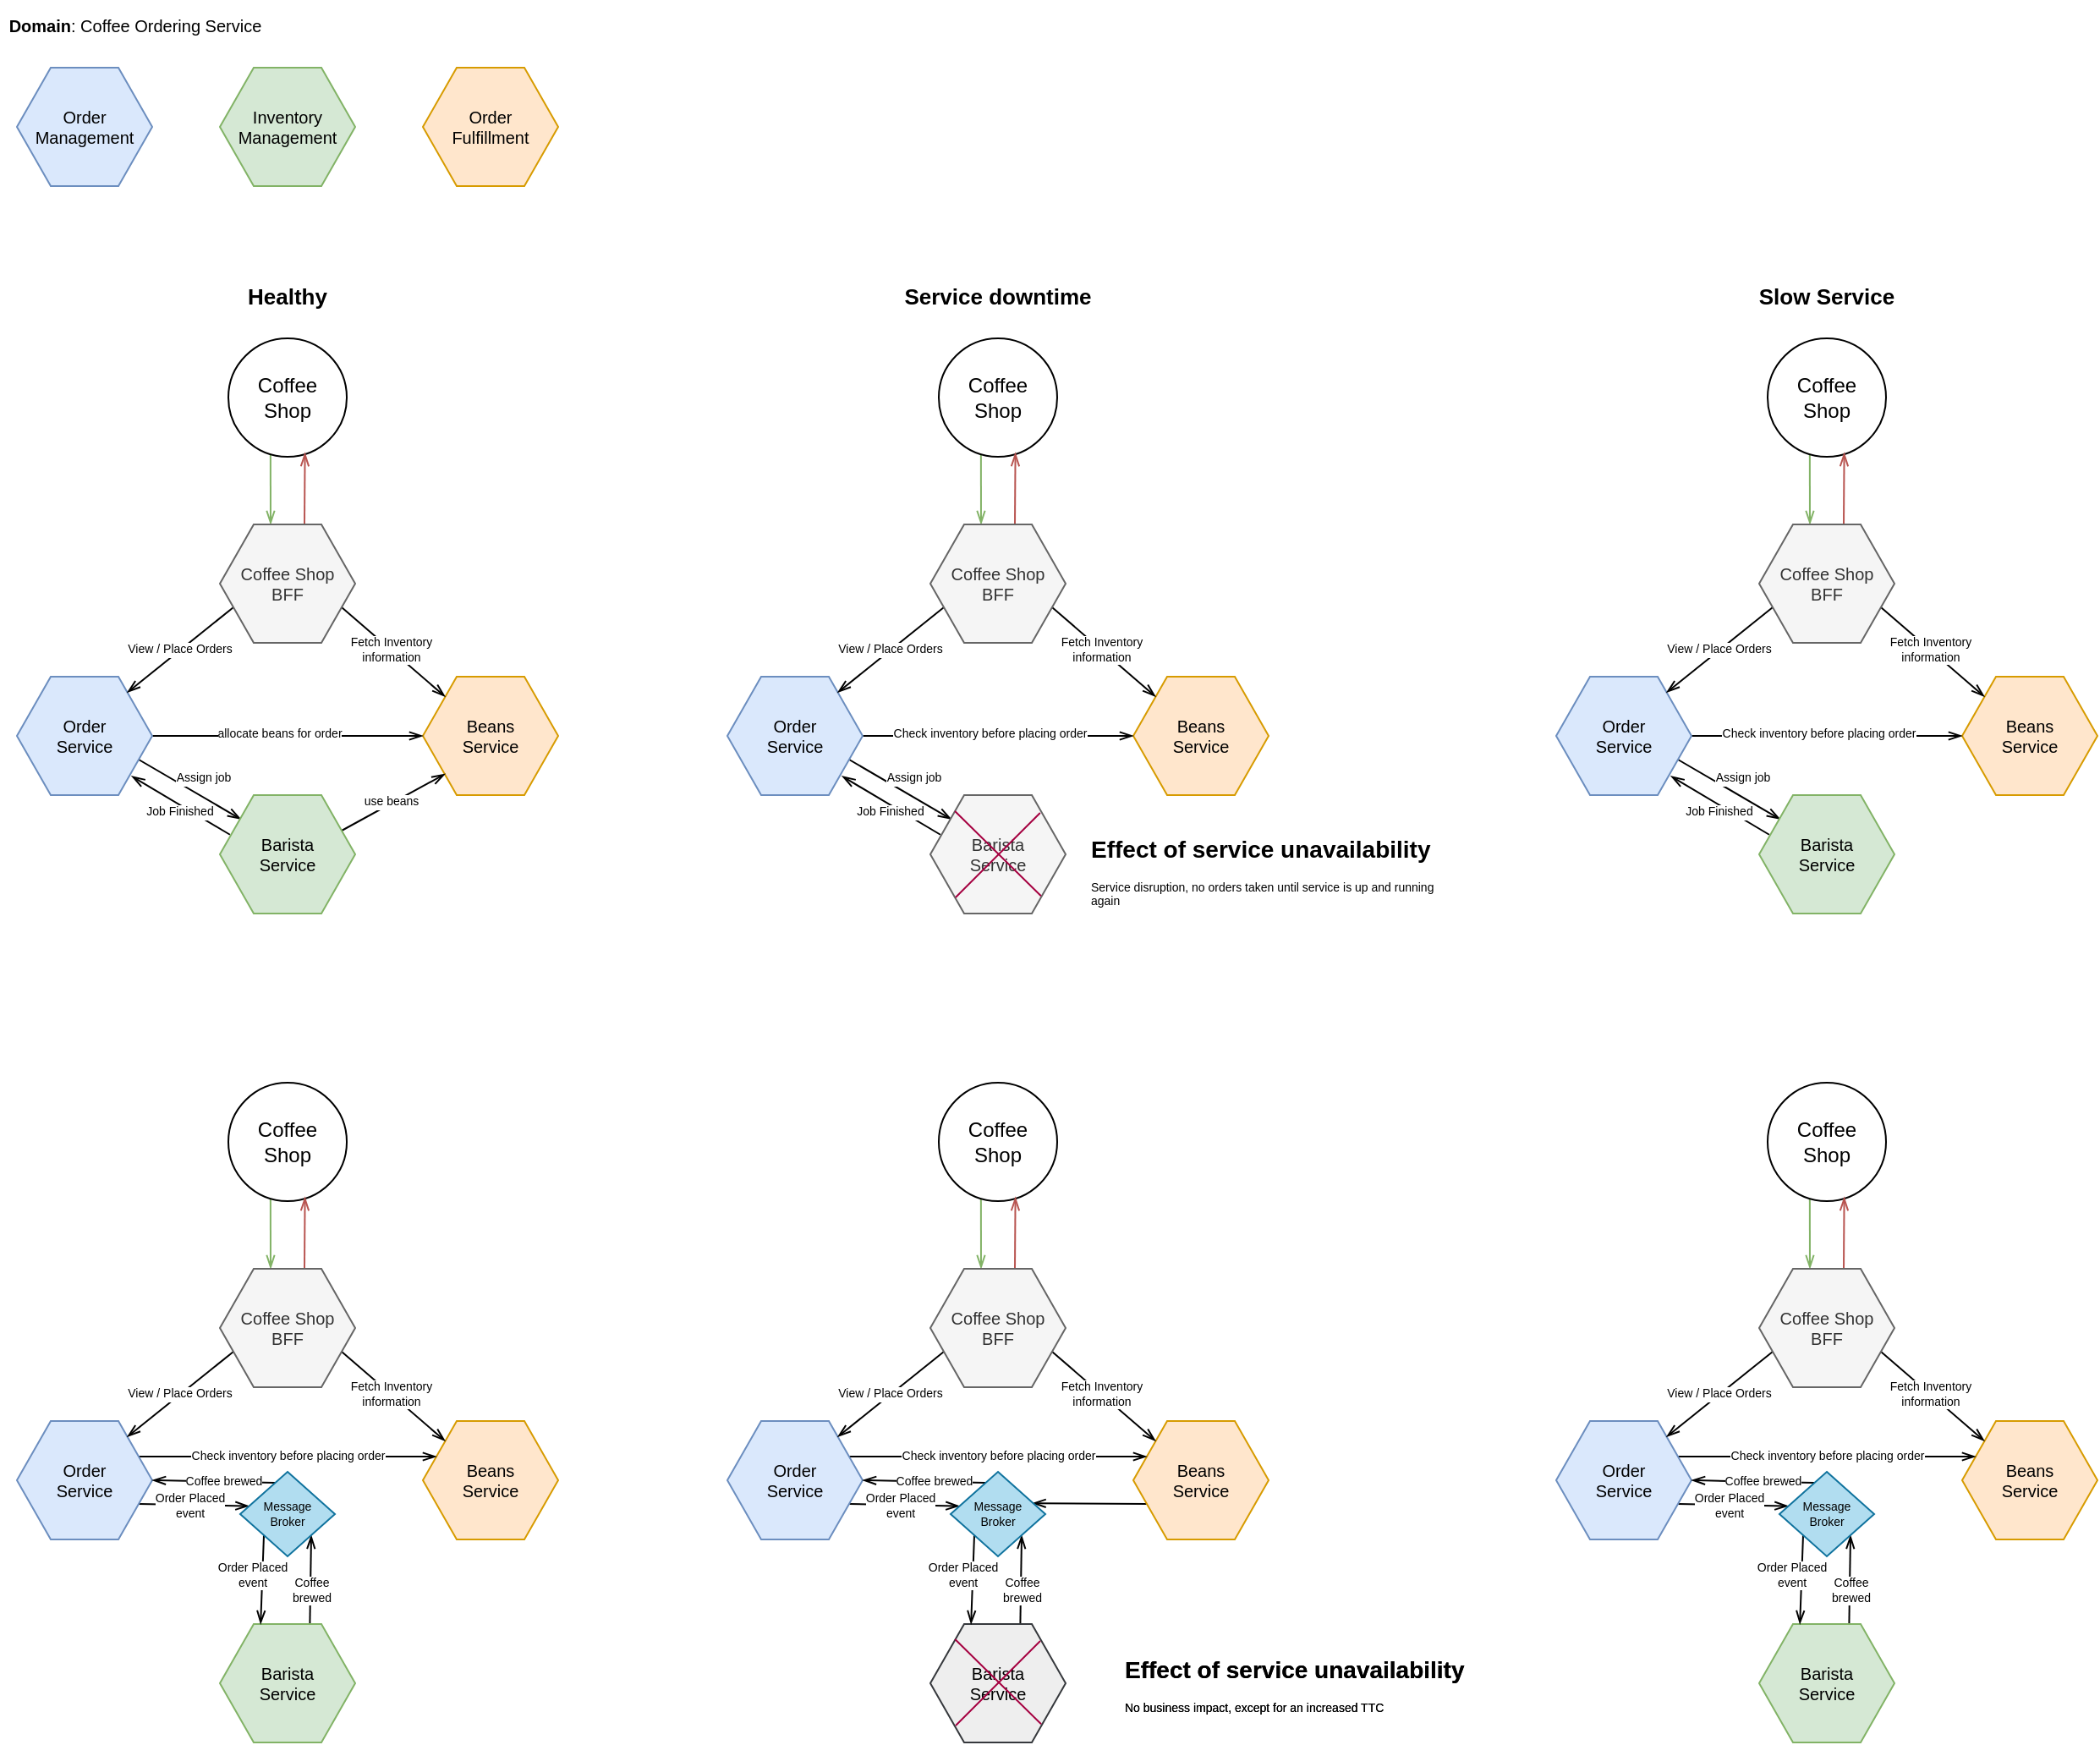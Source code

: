 <mxfile version="16.1.0" type="device"><diagram id="9mwUtF9JHUiLG0r8vDgz" name="Page-1"><mxGraphModel dx="579" dy="384" grid="1" gridSize="10" guides="1" tooltips="1" connect="1" arrows="1" fold="1" page="1" pageScale="1" pageWidth="827" pageHeight="1169" math="0" shadow="0"><root><mxCell id="0"/><mxCell id="1" parent="0"/><mxCell id="aAk4EgzEGj_l2-lMKDv4-1" value="Beans&lt;br style=&quot;font-size: 10px&quot;&gt;Service" style="shape=hexagon;perimeter=hexagonPerimeter2;whiteSpace=wrap;html=1;fixedSize=1;fontSize=10;fillColor=#ffe6cc;strokeColor=#d79b00;" vertex="1" parent="1"><mxGeometry x="500" y="490" width="80" height="70" as="geometry"/></mxCell><mxCell id="aAk4EgzEGj_l2-lMKDv4-22" style="edgeStyle=none;rounded=0;orthogonalLoop=1;jettySize=auto;html=1;exitX=1;exitY=0.5;exitDx=0;exitDy=0;entryX=0;entryY=0.5;entryDx=0;entryDy=0;fontSize=10;endArrow=openThin;endFill=0;" edge="1" parent="1" source="aAk4EgzEGj_l2-lMKDv4-3" target="aAk4EgzEGj_l2-lMKDv4-1"><mxGeometry relative="1" as="geometry"/></mxCell><mxCell id="aAk4EgzEGj_l2-lMKDv4-27" value="allocate beans for order" style="edgeLabel;html=1;align=center;verticalAlign=middle;resizable=0;points=[];fontSize=7;" vertex="1" connectable="0" parent="aAk4EgzEGj_l2-lMKDv4-22"><mxGeometry x="-0.062" y="1" relative="1" as="geometry"><mxPoint as="offset"/></mxGeometry></mxCell><mxCell id="aAk4EgzEGj_l2-lMKDv4-23" style="edgeStyle=none;rounded=0;orthogonalLoop=1;jettySize=auto;html=1;exitX=1;exitY=0.75;exitDx=0;exitDy=0;entryX=0.156;entryY=0.204;entryDx=0;entryDy=0;entryPerimeter=0;fontSize=10;endArrow=openThin;endFill=0;" edge="1" parent="1" source="aAk4EgzEGj_l2-lMKDv4-3" target="aAk4EgzEGj_l2-lMKDv4-4"><mxGeometry relative="1" as="geometry"/></mxCell><mxCell id="aAk4EgzEGj_l2-lMKDv4-28" value="Assign job" style="edgeLabel;html=1;align=center;verticalAlign=middle;resizable=0;points=[];fontSize=7;" vertex="1" connectable="0" parent="aAk4EgzEGj_l2-lMKDv4-23"><mxGeometry x="-0.131" y="-1" relative="1" as="geometry"><mxPoint x="12" y="-5" as="offset"/></mxGeometry></mxCell><mxCell id="aAk4EgzEGj_l2-lMKDv4-3" value="Order&lt;br style=&quot;font-size: 10px;&quot;&gt;Service" style="shape=hexagon;perimeter=hexagonPerimeter2;whiteSpace=wrap;html=1;fixedSize=1;fontSize=10;fillColor=#dae8fc;strokeColor=#6c8ebf;" vertex="1" parent="1"><mxGeometry x="260" y="490" width="80" height="70" as="geometry"/></mxCell><mxCell id="aAk4EgzEGj_l2-lMKDv4-29" style="edgeStyle=none;rounded=0;orthogonalLoop=1;jettySize=auto;html=1;exitX=0.074;exitY=0.334;exitDx=0;exitDy=0;entryX=0.847;entryY=0.84;entryDx=0;entryDy=0;entryPerimeter=0;fontSize=7;endArrow=openThin;endFill=0;exitPerimeter=0;" edge="1" parent="1" source="aAk4EgzEGj_l2-lMKDv4-4" target="aAk4EgzEGj_l2-lMKDv4-3"><mxGeometry relative="1" as="geometry"/></mxCell><mxCell id="aAk4EgzEGj_l2-lMKDv4-30" value="Job Finished" style="edgeLabel;html=1;align=center;verticalAlign=middle;resizable=0;points=[];fontSize=7;" vertex="1" connectable="0" parent="aAk4EgzEGj_l2-lMKDv4-29"><mxGeometry x="0.036" relative="1" as="geometry"><mxPoint y="4" as="offset"/></mxGeometry></mxCell><mxCell id="aAk4EgzEGj_l2-lMKDv4-149" style="edgeStyle=none;rounded=0;orthogonalLoop=1;jettySize=auto;html=1;exitX=1;exitY=0.25;exitDx=0;exitDy=0;entryX=0.165;entryY=0.821;entryDx=0;entryDy=0;entryPerimeter=0;fontSize=13;endArrow=openThin;endFill=0;" edge="1" parent="1" source="aAk4EgzEGj_l2-lMKDv4-4" target="aAk4EgzEGj_l2-lMKDv4-1"><mxGeometry relative="1" as="geometry"/></mxCell><mxCell id="aAk4EgzEGj_l2-lMKDv4-152" value="use beans" style="edgeLabel;html=1;align=center;verticalAlign=middle;resizable=0;points=[];fontSize=7;" vertex="1" connectable="0" parent="aAk4EgzEGj_l2-lMKDv4-149"><mxGeometry x="-0.044" y="1" relative="1" as="geometry"><mxPoint as="offset"/></mxGeometry></mxCell><mxCell id="aAk4EgzEGj_l2-lMKDv4-4" value="Barista&lt;br style=&quot;font-size: 10px;&quot;&gt;Service" style="shape=hexagon;perimeter=hexagonPerimeter2;whiteSpace=wrap;html=1;fixedSize=1;fontSize=10;fillColor=#d5e8d4;strokeColor=#82b366;" vertex="1" parent="1"><mxGeometry x="380" y="560" width="80" height="70" as="geometry"/></mxCell><mxCell id="aAk4EgzEGj_l2-lMKDv4-16" style="edgeStyle=none;rounded=0;orthogonalLoop=1;jettySize=auto;html=1;exitX=0.356;exitY=0.986;exitDx=0;exitDy=0;entryX=0.375;entryY=0;entryDx=0;entryDy=0;fontSize=10;endArrow=openThin;endFill=0;exitPerimeter=0;fillColor=#d5e8d4;strokeColor=#82b366;" edge="1" parent="1" source="aAk4EgzEGj_l2-lMKDv4-5" target="aAk4EgzEGj_l2-lMKDv4-15"><mxGeometry relative="1" as="geometry"/></mxCell><mxCell id="aAk4EgzEGj_l2-lMKDv4-5" value="Coffee&lt;br&gt;Shop" style="ellipse;whiteSpace=wrap;html=1;" vertex="1" parent="1"><mxGeometry x="385" y="290" width="70" height="70" as="geometry"/></mxCell><mxCell id="aAk4EgzEGj_l2-lMKDv4-11" value="Order&lt;br style=&quot;font-size: 10px&quot;&gt;Management" style="shape=hexagon;perimeter=hexagonPerimeter2;whiteSpace=wrap;html=1;fixedSize=1;fillColor=#dae8fc;strokeColor=#6c8ebf;fontSize=10;" vertex="1" parent="1"><mxGeometry x="260" y="130" width="80" height="70" as="geometry"/></mxCell><mxCell id="aAk4EgzEGj_l2-lMKDv4-12" value="Inventory&lt;br style=&quot;font-size: 10px&quot;&gt;Management" style="shape=hexagon;perimeter=hexagonPerimeter2;whiteSpace=wrap;html=1;fixedSize=1;fillColor=#d5e8d4;strokeColor=#82b366;fontSize=10;" vertex="1" parent="1"><mxGeometry x="380" y="130" width="80" height="70" as="geometry"/></mxCell><mxCell id="aAk4EgzEGj_l2-lMKDv4-13" value="Order&lt;br&gt;Fulfillment" style="shape=hexagon;perimeter=hexagonPerimeter2;whiteSpace=wrap;html=1;fixedSize=1;fillColor=#ffe6cc;strokeColor=#d79b00;fontSize=10;" vertex="1" parent="1"><mxGeometry x="500" y="130" width="80" height="70" as="geometry"/></mxCell><mxCell id="aAk4EgzEGj_l2-lMKDv4-14" value="&lt;b&gt;Domain&lt;/b&gt;: Coffee Ordering Service" style="text;html=1;strokeColor=none;fillColor=none;align=center;verticalAlign=middle;whiteSpace=wrap;rounded=0;fontSize=10;" vertex="1" parent="1"><mxGeometry x="250" y="90" width="160" height="30" as="geometry"/></mxCell><mxCell id="aAk4EgzEGj_l2-lMKDv4-17" style="edgeStyle=none;rounded=0;orthogonalLoop=1;jettySize=auto;html=1;exitX=0.625;exitY=0;exitDx=0;exitDy=0;entryX=0.647;entryY=0.965;entryDx=0;entryDy=0;entryPerimeter=0;fontSize=10;endArrow=openThin;endFill=0;fillColor=#f8cecc;strokeColor=#b85450;" edge="1" parent="1" source="aAk4EgzEGj_l2-lMKDv4-15" target="aAk4EgzEGj_l2-lMKDv4-5"><mxGeometry relative="1" as="geometry"/></mxCell><mxCell id="aAk4EgzEGj_l2-lMKDv4-19" style="edgeStyle=none;rounded=0;orthogonalLoop=1;jettySize=auto;html=1;exitX=0;exitY=0.75;exitDx=0;exitDy=0;entryX=0.815;entryY=0.134;entryDx=0;entryDy=0;entryPerimeter=0;fontSize=10;endArrow=openThin;endFill=0;" edge="1" parent="1" source="aAk4EgzEGj_l2-lMKDv4-15" target="aAk4EgzEGj_l2-lMKDv4-3"><mxGeometry relative="1" as="geometry"/></mxCell><mxCell id="aAk4EgzEGj_l2-lMKDv4-25" value="View / Place Orders" style="edgeLabel;html=1;align=center;verticalAlign=middle;resizable=0;points=[];fontSize=7;" vertex="1" connectable="0" parent="aAk4EgzEGj_l2-lMKDv4-19"><mxGeometry x="0.013" y="-1" relative="1" as="geometry"><mxPoint as="offset"/></mxGeometry></mxCell><mxCell id="aAk4EgzEGj_l2-lMKDv4-20" style="edgeStyle=none;rounded=0;orthogonalLoop=1;jettySize=auto;html=1;exitX=1;exitY=0.75;exitDx=0;exitDy=0;fontSize=10;endArrow=openThin;endFill=0;" edge="1" parent="1" source="aAk4EgzEGj_l2-lMKDv4-15" target="aAk4EgzEGj_l2-lMKDv4-1"><mxGeometry relative="1" as="geometry"/></mxCell><mxCell id="aAk4EgzEGj_l2-lMKDv4-26" value="Fetch Inventory &lt;br&gt;information" style="edgeLabel;html=1;align=center;verticalAlign=middle;resizable=0;points=[];fontSize=7;" vertex="1" connectable="0" parent="aAk4EgzEGj_l2-lMKDv4-20"><mxGeometry x="-0.065" relative="1" as="geometry"><mxPoint as="offset"/></mxGeometry></mxCell><mxCell id="aAk4EgzEGj_l2-lMKDv4-15" value="Coffee Shop&lt;br&gt;BFF" style="shape=hexagon;perimeter=hexagonPerimeter2;whiteSpace=wrap;html=1;fixedSize=1;fontSize=10;fillColor=#f5f5f5;strokeColor=#666666;fontColor=#333333;" vertex="1" parent="1"><mxGeometry x="380" y="400" width="80" height="70" as="geometry"/></mxCell><mxCell id="aAk4EgzEGj_l2-lMKDv4-31" value="Beans&lt;br style=&quot;font-size: 10px&quot;&gt;Service" style="shape=hexagon;perimeter=hexagonPerimeter2;whiteSpace=wrap;html=1;fixedSize=1;fontSize=10;fillColor=#ffe6cc;strokeColor=#d79b00;" vertex="1" parent="1"><mxGeometry x="500" y="930" width="80" height="70" as="geometry"/></mxCell><mxCell id="aAk4EgzEGj_l2-lMKDv4-50" style="edgeStyle=none;rounded=0;orthogonalLoop=1;jettySize=auto;html=1;exitX=1;exitY=0.75;exitDx=0;exitDy=0;entryX=0.093;entryY=0.405;entryDx=0;entryDy=0;entryPerimeter=0;fontSize=7;endArrow=openThin;endFill=0;" edge="1" parent="1" source="aAk4EgzEGj_l2-lMKDv4-36" target="aAk4EgzEGj_l2-lMKDv4-49"><mxGeometry relative="1" as="geometry"/></mxCell><mxCell id="aAk4EgzEGj_l2-lMKDv4-51" value="Order Placed&lt;br&gt;event" style="edgeLabel;html=1;align=center;verticalAlign=middle;resizable=0;points=[];fontSize=7;" vertex="1" connectable="0" parent="aAk4EgzEGj_l2-lMKDv4-50"><mxGeometry x="-0.083" relative="1" as="geometry"><mxPoint as="offset"/></mxGeometry></mxCell><mxCell id="aAk4EgzEGj_l2-lMKDv4-54" style="edgeStyle=none;rounded=0;orthogonalLoop=1;jettySize=auto;html=1;exitX=1;exitY=0.25;exitDx=0;exitDy=0;entryX=0;entryY=0.25;entryDx=0;entryDy=0;fontSize=7;endArrow=openThin;endFill=0;" edge="1" parent="1" source="aAk4EgzEGj_l2-lMKDv4-36" target="aAk4EgzEGj_l2-lMKDv4-31"><mxGeometry relative="1" as="geometry"/></mxCell><mxCell id="aAk4EgzEGj_l2-lMKDv4-55" value="Check inventory before placing order" style="edgeLabel;html=1;align=center;verticalAlign=middle;resizable=0;points=[];fontSize=7;" vertex="1" connectable="0" parent="aAk4EgzEGj_l2-lMKDv4-54"><mxGeometry x="0.005" y="1" relative="1" as="geometry"><mxPoint x="-1" y="1" as="offset"/></mxGeometry></mxCell><mxCell id="aAk4EgzEGj_l2-lMKDv4-36" value="Order&lt;br style=&quot;font-size: 10px;&quot;&gt;Service" style="shape=hexagon;perimeter=hexagonPerimeter2;whiteSpace=wrap;html=1;fixedSize=1;fontSize=10;fillColor=#dae8fc;strokeColor=#6c8ebf;" vertex="1" parent="1"><mxGeometry x="260" y="930" width="80" height="70" as="geometry"/></mxCell><mxCell id="aAk4EgzEGj_l2-lMKDv4-56" style="edgeStyle=none;rounded=0;orthogonalLoop=1;jettySize=auto;html=1;exitX=0.665;exitY=-0.004;exitDx=0;exitDy=0;entryX=1;entryY=1;entryDx=0;entryDy=0;fontSize=7;endArrow=openThin;endFill=0;exitPerimeter=0;" edge="1" parent="1" source="aAk4EgzEGj_l2-lMKDv4-39" target="aAk4EgzEGj_l2-lMKDv4-49"><mxGeometry relative="1" as="geometry"/></mxCell><mxCell id="aAk4EgzEGj_l2-lMKDv4-57" value="Coffee&lt;br&gt;brewed" style="edgeLabel;html=1;align=center;verticalAlign=middle;resizable=0;points=[];fontSize=7;" vertex="1" connectable="0" parent="aAk4EgzEGj_l2-lMKDv4-56"><mxGeometry x="0.211" relative="1" as="geometry"><mxPoint y="12" as="offset"/></mxGeometry></mxCell><mxCell id="aAk4EgzEGj_l2-lMKDv4-39" value="Barista&lt;br style=&quot;font-size: 10px;&quot;&gt;Service" style="shape=hexagon;perimeter=hexagonPerimeter2;whiteSpace=wrap;html=1;fixedSize=1;fontSize=10;fillColor=#d5e8d4;strokeColor=#82b366;" vertex="1" parent="1"><mxGeometry x="380" y="1050" width="80" height="70" as="geometry"/></mxCell><mxCell id="aAk4EgzEGj_l2-lMKDv4-40" style="edgeStyle=none;rounded=0;orthogonalLoop=1;jettySize=auto;html=1;exitX=0.356;exitY=0.986;exitDx=0;exitDy=0;entryX=0.375;entryY=0;entryDx=0;entryDy=0;fontSize=10;endArrow=openThin;endFill=0;exitPerimeter=0;fillColor=#d5e8d4;strokeColor=#82b366;" edge="1" parent="1" source="aAk4EgzEGj_l2-lMKDv4-41" target="aAk4EgzEGj_l2-lMKDv4-47"><mxGeometry relative="1" as="geometry"/></mxCell><mxCell id="aAk4EgzEGj_l2-lMKDv4-41" value="Coffee&lt;br&gt;Shop" style="ellipse;whiteSpace=wrap;html=1;" vertex="1" parent="1"><mxGeometry x="385" y="730" width="70" height="70" as="geometry"/></mxCell><mxCell id="aAk4EgzEGj_l2-lMKDv4-42" style="edgeStyle=none;rounded=0;orthogonalLoop=1;jettySize=auto;html=1;exitX=0.625;exitY=0;exitDx=0;exitDy=0;entryX=0.647;entryY=0.965;entryDx=0;entryDy=0;entryPerimeter=0;fontSize=10;endArrow=openThin;endFill=0;fillColor=#f8cecc;strokeColor=#b85450;" edge="1" parent="1" source="aAk4EgzEGj_l2-lMKDv4-47" target="aAk4EgzEGj_l2-lMKDv4-41"><mxGeometry relative="1" as="geometry"/></mxCell><mxCell id="aAk4EgzEGj_l2-lMKDv4-43" style="edgeStyle=none;rounded=0;orthogonalLoop=1;jettySize=auto;html=1;exitX=0;exitY=0.75;exitDx=0;exitDy=0;entryX=0.815;entryY=0.134;entryDx=0;entryDy=0;entryPerimeter=0;fontSize=10;endArrow=openThin;endFill=0;" edge="1" parent="1" source="aAk4EgzEGj_l2-lMKDv4-47" target="aAk4EgzEGj_l2-lMKDv4-36"><mxGeometry relative="1" as="geometry"/></mxCell><mxCell id="aAk4EgzEGj_l2-lMKDv4-44" value="View / Place Orders" style="edgeLabel;html=1;align=center;verticalAlign=middle;resizable=0;points=[];fontSize=7;" vertex="1" connectable="0" parent="aAk4EgzEGj_l2-lMKDv4-43"><mxGeometry x="0.013" y="-1" relative="1" as="geometry"><mxPoint as="offset"/></mxGeometry></mxCell><mxCell id="aAk4EgzEGj_l2-lMKDv4-45" style="edgeStyle=none;rounded=0;orthogonalLoop=1;jettySize=auto;html=1;exitX=1;exitY=0.75;exitDx=0;exitDy=0;fontSize=10;endArrow=openThin;endFill=0;" edge="1" parent="1" source="aAk4EgzEGj_l2-lMKDv4-47" target="aAk4EgzEGj_l2-lMKDv4-31"><mxGeometry relative="1" as="geometry"/></mxCell><mxCell id="aAk4EgzEGj_l2-lMKDv4-46" value="Fetch Inventory &lt;br&gt;information" style="edgeLabel;html=1;align=center;verticalAlign=middle;resizable=0;points=[];fontSize=7;" vertex="1" connectable="0" parent="aAk4EgzEGj_l2-lMKDv4-45"><mxGeometry x="-0.065" relative="1" as="geometry"><mxPoint as="offset"/></mxGeometry></mxCell><mxCell id="aAk4EgzEGj_l2-lMKDv4-47" value="Coffee Shop&lt;br&gt;BFF" style="shape=hexagon;perimeter=hexagonPerimeter2;whiteSpace=wrap;html=1;fixedSize=1;fontSize=10;fillColor=#f5f5f5;strokeColor=#666666;fontColor=#333333;" vertex="1" parent="1"><mxGeometry x="380" y="840" width="80" height="70" as="geometry"/></mxCell><mxCell id="aAk4EgzEGj_l2-lMKDv4-52" style="edgeStyle=none;rounded=0;orthogonalLoop=1;jettySize=auto;html=1;exitX=0;exitY=1;exitDx=0;exitDy=0;entryX=0.301;entryY=0.001;entryDx=0;entryDy=0;fontSize=7;endArrow=openThin;endFill=0;entryPerimeter=0;" edge="1" parent="1" source="aAk4EgzEGj_l2-lMKDv4-49" target="aAk4EgzEGj_l2-lMKDv4-39"><mxGeometry relative="1" as="geometry"/></mxCell><mxCell id="aAk4EgzEGj_l2-lMKDv4-53" value="Order Placed&lt;br&gt;event" style="edgeLabel;html=1;align=center;verticalAlign=middle;resizable=0;points=[];fontSize=7;" vertex="1" connectable="0" parent="aAk4EgzEGj_l2-lMKDv4-52"><mxGeometry x="-0.396" relative="1" as="geometry"><mxPoint x="-7" y="7" as="offset"/></mxGeometry></mxCell><mxCell id="aAk4EgzEGj_l2-lMKDv4-58" style="edgeStyle=none;rounded=0;orthogonalLoop=1;jettySize=auto;html=1;exitX=0.372;exitY=0.129;exitDx=0;exitDy=0;entryX=1;entryY=0.5;entryDx=0;entryDy=0;fontSize=7;endArrow=openThin;endFill=0;exitPerimeter=0;" edge="1" parent="1" source="aAk4EgzEGj_l2-lMKDv4-49" target="aAk4EgzEGj_l2-lMKDv4-36"><mxGeometry relative="1" as="geometry"/></mxCell><mxCell id="aAk4EgzEGj_l2-lMKDv4-59" value="Coffee brewed" style="edgeLabel;html=1;align=center;verticalAlign=middle;resizable=0;points=[];fontSize=7;" vertex="1" connectable="0" parent="aAk4EgzEGj_l2-lMKDv4-58"><mxGeometry x="-0.151" relative="1" as="geometry"><mxPoint as="offset"/></mxGeometry></mxCell><mxCell id="aAk4EgzEGj_l2-lMKDv4-49" value="Message&lt;br&gt;Broker" style="rhombus;whiteSpace=wrap;html=1;fontSize=7;fillColor=#b1ddf0;strokeColor=#10739e;" vertex="1" parent="1"><mxGeometry x="392" y="960" width="56" height="50" as="geometry"/></mxCell><mxCell id="aAk4EgzEGj_l2-lMKDv4-148" style="edgeStyle=none;rounded=0;orthogonalLoop=1;jettySize=auto;html=1;exitX=0;exitY=0.75;exitDx=0;exitDy=0;entryX=0.862;entryY=0.372;entryDx=0;entryDy=0;entryPerimeter=0;fontSize=13;endArrow=openThin;endFill=0;" edge="1" parent="1" source="aAk4EgzEGj_l2-lMKDv4-60" target="aAk4EgzEGj_l2-lMKDv4-81"><mxGeometry relative="1" as="geometry"/></mxCell><mxCell id="aAk4EgzEGj_l2-lMKDv4-60" value="Beans&lt;br style=&quot;font-size: 10px&quot;&gt;Service" style="shape=hexagon;perimeter=hexagonPerimeter2;whiteSpace=wrap;html=1;fixedSize=1;fontSize=10;fillColor=#ffe6cc;strokeColor=#d79b00;" vertex="1" parent="1"><mxGeometry x="920" y="930" width="80" height="70" as="geometry"/></mxCell><mxCell id="aAk4EgzEGj_l2-lMKDv4-61" style="edgeStyle=none;rounded=0;orthogonalLoop=1;jettySize=auto;html=1;exitX=1;exitY=0.75;exitDx=0;exitDy=0;entryX=0.093;entryY=0.405;entryDx=0;entryDy=0;entryPerimeter=0;fontSize=7;endArrow=openThin;endFill=0;" edge="1" parent="1" source="aAk4EgzEGj_l2-lMKDv4-65" target="aAk4EgzEGj_l2-lMKDv4-81"><mxGeometry relative="1" as="geometry"/></mxCell><mxCell id="aAk4EgzEGj_l2-lMKDv4-62" value="Order Placed&lt;br&gt;event" style="edgeLabel;html=1;align=center;verticalAlign=middle;resizable=0;points=[];fontSize=7;" vertex="1" connectable="0" parent="aAk4EgzEGj_l2-lMKDv4-61"><mxGeometry x="-0.083" relative="1" as="geometry"><mxPoint as="offset"/></mxGeometry></mxCell><mxCell id="aAk4EgzEGj_l2-lMKDv4-63" style="edgeStyle=none;rounded=0;orthogonalLoop=1;jettySize=auto;html=1;exitX=1;exitY=0.25;exitDx=0;exitDy=0;entryX=0;entryY=0.25;entryDx=0;entryDy=0;fontSize=7;endArrow=openThin;endFill=0;" edge="1" parent="1" source="aAk4EgzEGj_l2-lMKDv4-65" target="aAk4EgzEGj_l2-lMKDv4-60"><mxGeometry relative="1" as="geometry"/></mxCell><mxCell id="aAk4EgzEGj_l2-lMKDv4-64" value="Check inventory before placing order" style="edgeLabel;html=1;align=center;verticalAlign=middle;resizable=0;points=[];fontSize=7;" vertex="1" connectable="0" parent="aAk4EgzEGj_l2-lMKDv4-63"><mxGeometry x="0.005" y="1" relative="1" as="geometry"><mxPoint x="-1" y="1" as="offset"/></mxGeometry></mxCell><mxCell id="aAk4EgzEGj_l2-lMKDv4-65" value="Order&lt;br style=&quot;font-size: 10px;&quot;&gt;Service" style="shape=hexagon;perimeter=hexagonPerimeter2;whiteSpace=wrap;html=1;fixedSize=1;fontSize=10;fillColor=#dae8fc;strokeColor=#6c8ebf;" vertex="1" parent="1"><mxGeometry x="680" y="930" width="80" height="70" as="geometry"/></mxCell><mxCell id="aAk4EgzEGj_l2-lMKDv4-66" style="edgeStyle=none;rounded=0;orthogonalLoop=1;jettySize=auto;html=1;exitX=0.665;exitY=-0.004;exitDx=0;exitDy=0;entryX=1;entryY=1;entryDx=0;entryDy=0;fontSize=7;endArrow=openThin;endFill=0;exitPerimeter=0;" edge="1" parent="1" source="aAk4EgzEGj_l2-lMKDv4-68" target="aAk4EgzEGj_l2-lMKDv4-81"><mxGeometry relative="1" as="geometry"/></mxCell><mxCell id="aAk4EgzEGj_l2-lMKDv4-67" value="Coffee&lt;br&gt;brewed" style="edgeLabel;html=1;align=center;verticalAlign=middle;resizable=0;points=[];fontSize=7;" vertex="1" connectable="0" parent="aAk4EgzEGj_l2-lMKDv4-66"><mxGeometry x="0.211" relative="1" as="geometry"><mxPoint y="12" as="offset"/></mxGeometry></mxCell><mxCell id="aAk4EgzEGj_l2-lMKDv4-68" value="Barista&lt;br style=&quot;font-size: 10px;&quot;&gt;Service" style="shape=hexagon;perimeter=hexagonPerimeter2;whiteSpace=wrap;html=1;fixedSize=1;fontSize=10;fillColor=#eeeeee;strokeColor=#36393d;" vertex="1" parent="1"><mxGeometry x="800" y="1050" width="80" height="70" as="geometry"/></mxCell><mxCell id="aAk4EgzEGj_l2-lMKDv4-69" style="edgeStyle=none;rounded=0;orthogonalLoop=1;jettySize=auto;html=1;exitX=0.356;exitY=0.986;exitDx=0;exitDy=0;entryX=0.375;entryY=0;entryDx=0;entryDy=0;fontSize=10;endArrow=openThin;endFill=0;exitPerimeter=0;fillColor=#d5e8d4;strokeColor=#82b366;" edge="1" parent="1" source="aAk4EgzEGj_l2-lMKDv4-70" target="aAk4EgzEGj_l2-lMKDv4-76"><mxGeometry relative="1" as="geometry"/></mxCell><mxCell id="aAk4EgzEGj_l2-lMKDv4-70" value="Coffee&lt;br&gt;Shop" style="ellipse;whiteSpace=wrap;html=1;" vertex="1" parent="1"><mxGeometry x="805" y="730" width="70" height="70" as="geometry"/></mxCell><mxCell id="aAk4EgzEGj_l2-lMKDv4-71" style="edgeStyle=none;rounded=0;orthogonalLoop=1;jettySize=auto;html=1;exitX=0.625;exitY=0;exitDx=0;exitDy=0;entryX=0.647;entryY=0.965;entryDx=0;entryDy=0;entryPerimeter=0;fontSize=10;endArrow=openThin;endFill=0;fillColor=#f8cecc;strokeColor=#b85450;" edge="1" parent="1" source="aAk4EgzEGj_l2-lMKDv4-76" target="aAk4EgzEGj_l2-lMKDv4-70"><mxGeometry relative="1" as="geometry"/></mxCell><mxCell id="aAk4EgzEGj_l2-lMKDv4-72" style="edgeStyle=none;rounded=0;orthogonalLoop=1;jettySize=auto;html=1;exitX=0;exitY=0.75;exitDx=0;exitDy=0;entryX=0.815;entryY=0.134;entryDx=0;entryDy=0;entryPerimeter=0;fontSize=10;endArrow=openThin;endFill=0;" edge="1" parent="1" source="aAk4EgzEGj_l2-lMKDv4-76" target="aAk4EgzEGj_l2-lMKDv4-65"><mxGeometry relative="1" as="geometry"/></mxCell><mxCell id="aAk4EgzEGj_l2-lMKDv4-73" value="View / Place Orders" style="edgeLabel;html=1;align=center;verticalAlign=middle;resizable=0;points=[];fontSize=7;" vertex="1" connectable="0" parent="aAk4EgzEGj_l2-lMKDv4-72"><mxGeometry x="0.013" y="-1" relative="1" as="geometry"><mxPoint as="offset"/></mxGeometry></mxCell><mxCell id="aAk4EgzEGj_l2-lMKDv4-74" style="edgeStyle=none;rounded=0;orthogonalLoop=1;jettySize=auto;html=1;exitX=1;exitY=0.75;exitDx=0;exitDy=0;fontSize=10;endArrow=openThin;endFill=0;" edge="1" parent="1" source="aAk4EgzEGj_l2-lMKDv4-76" target="aAk4EgzEGj_l2-lMKDv4-60"><mxGeometry relative="1" as="geometry"/></mxCell><mxCell id="aAk4EgzEGj_l2-lMKDv4-75" value="Fetch Inventory &lt;br&gt;information" style="edgeLabel;html=1;align=center;verticalAlign=middle;resizable=0;points=[];fontSize=7;" vertex="1" connectable="0" parent="aAk4EgzEGj_l2-lMKDv4-74"><mxGeometry x="-0.065" relative="1" as="geometry"><mxPoint as="offset"/></mxGeometry></mxCell><mxCell id="aAk4EgzEGj_l2-lMKDv4-76" value="Coffee Shop&lt;br&gt;BFF" style="shape=hexagon;perimeter=hexagonPerimeter2;whiteSpace=wrap;html=1;fixedSize=1;fontSize=10;fillColor=#f5f5f5;strokeColor=#666666;fontColor=#333333;" vertex="1" parent="1"><mxGeometry x="800" y="840" width="80" height="70" as="geometry"/></mxCell><mxCell id="aAk4EgzEGj_l2-lMKDv4-77" style="edgeStyle=none;rounded=0;orthogonalLoop=1;jettySize=auto;html=1;exitX=0;exitY=1;exitDx=0;exitDy=0;entryX=0.301;entryY=0.001;entryDx=0;entryDy=0;fontSize=7;endArrow=openThin;endFill=0;entryPerimeter=0;" edge="1" parent="1" source="aAk4EgzEGj_l2-lMKDv4-81" target="aAk4EgzEGj_l2-lMKDv4-68"><mxGeometry relative="1" as="geometry"/></mxCell><mxCell id="aAk4EgzEGj_l2-lMKDv4-78" value="Order Placed&lt;br&gt;event" style="edgeLabel;html=1;align=center;verticalAlign=middle;resizable=0;points=[];fontSize=7;" vertex="1" connectable="0" parent="aAk4EgzEGj_l2-lMKDv4-77"><mxGeometry x="-0.396" relative="1" as="geometry"><mxPoint x="-7" y="7" as="offset"/></mxGeometry></mxCell><mxCell id="aAk4EgzEGj_l2-lMKDv4-79" style="edgeStyle=none;rounded=0;orthogonalLoop=1;jettySize=auto;html=1;exitX=0.372;exitY=0.129;exitDx=0;exitDy=0;entryX=1;entryY=0.5;entryDx=0;entryDy=0;fontSize=7;endArrow=openThin;endFill=0;exitPerimeter=0;" edge="1" parent="1" source="aAk4EgzEGj_l2-lMKDv4-81" target="aAk4EgzEGj_l2-lMKDv4-65"><mxGeometry relative="1" as="geometry"/></mxCell><mxCell id="aAk4EgzEGj_l2-lMKDv4-80" value="Coffee brewed" style="edgeLabel;html=1;align=center;verticalAlign=middle;resizable=0;points=[];fontSize=7;" vertex="1" connectable="0" parent="aAk4EgzEGj_l2-lMKDv4-79"><mxGeometry x="-0.151" relative="1" as="geometry"><mxPoint as="offset"/></mxGeometry></mxCell><mxCell id="aAk4EgzEGj_l2-lMKDv4-81" value="Message&lt;br&gt;Broker" style="rhombus;whiteSpace=wrap;html=1;fontSize=7;fillColor=#b1ddf0;strokeColor=#10739e;" vertex="1" parent="1"><mxGeometry x="812" y="960" width="56" height="50" as="geometry"/></mxCell><mxCell id="aAk4EgzEGj_l2-lMKDv4-82" value="" style="endArrow=none;html=1;rounded=0;fontSize=7;fillColor=#d80073;strokeColor=#A50040;" edge="1" parent="1"><mxGeometry width="50" height="50" relative="1" as="geometry"><mxPoint x="815" y="1110" as="sourcePoint"/><mxPoint x="865" y="1060" as="targetPoint"/></mxGeometry></mxCell><mxCell id="aAk4EgzEGj_l2-lMKDv4-83" value="" style="endArrow=none;html=1;rounded=0;fontSize=7;fillColor=#d80073;strokeColor=#A50040;entryX=0.183;entryY=0.129;entryDx=0;entryDy=0;entryPerimeter=0;exitX=0.819;exitY=0.845;exitDx=0;exitDy=0;exitPerimeter=0;" edge="1" parent="1" source="aAk4EgzEGj_l2-lMKDv4-68" target="aAk4EgzEGj_l2-lMKDv4-68"><mxGeometry width="50" height="50" relative="1" as="geometry"><mxPoint x="825" y="1120" as="sourcePoint"/><mxPoint x="875" y="1070" as="targetPoint"/></mxGeometry></mxCell><mxCell id="aAk4EgzEGj_l2-lMKDv4-84" value="&lt;h1&gt;Effect of service unavailability&lt;/h1&gt;&lt;p&gt;No business impact, except for an increased TTC&amp;nbsp;&lt;/p&gt;" style="text;html=1;strokeColor=none;fillColor=none;spacing=5;spacingTop=-20;whiteSpace=wrap;overflow=hidden;rounded=0;fontSize=7;" vertex="1" parent="1"><mxGeometry x="910" y="1070" width="220" height="50" as="geometry"/></mxCell><mxCell id="aAk4EgzEGj_l2-lMKDv4-85" value="&lt;h1&gt;Effect of service unavailability&lt;/h1&gt;&lt;p&gt;No business impact, except for an increased TTC&amp;nbsp;&lt;/p&gt;" style="text;html=1;strokeColor=none;fillColor=none;spacing=5;spacingTop=-20;whiteSpace=wrap;overflow=hidden;rounded=0;fontSize=7;" vertex="1" parent="1"><mxGeometry x="910" y="1070" width="220" height="50" as="geometry"/></mxCell><mxCell id="aAk4EgzEGj_l2-lMKDv4-86" value="Beans&lt;br style=&quot;font-size: 10px&quot;&gt;Service" style="shape=hexagon;perimeter=hexagonPerimeter2;whiteSpace=wrap;html=1;fixedSize=1;fontSize=10;fillColor=#ffe6cc;strokeColor=#d79b00;" vertex="1" parent="1"><mxGeometry x="920" y="490" width="80" height="70" as="geometry"/></mxCell><mxCell id="aAk4EgzEGj_l2-lMKDv4-87" style="edgeStyle=none;rounded=0;orthogonalLoop=1;jettySize=auto;html=1;exitX=1;exitY=0.5;exitDx=0;exitDy=0;entryX=0;entryY=0.5;entryDx=0;entryDy=0;fontSize=10;endArrow=openThin;endFill=0;" edge="1" parent="1" source="aAk4EgzEGj_l2-lMKDv4-91" target="aAk4EgzEGj_l2-lMKDv4-86"><mxGeometry relative="1" as="geometry"/></mxCell><mxCell id="aAk4EgzEGj_l2-lMKDv4-88" value="Check inventory before placing order" style="edgeLabel;html=1;align=center;verticalAlign=middle;resizable=0;points=[];fontSize=7;" vertex="1" connectable="0" parent="aAk4EgzEGj_l2-lMKDv4-87"><mxGeometry x="-0.062" y="1" relative="1" as="geometry"><mxPoint as="offset"/></mxGeometry></mxCell><mxCell id="aAk4EgzEGj_l2-lMKDv4-89" style="edgeStyle=none;rounded=0;orthogonalLoop=1;jettySize=auto;html=1;exitX=1;exitY=0.75;exitDx=0;exitDy=0;entryX=0.156;entryY=0.204;entryDx=0;entryDy=0;entryPerimeter=0;fontSize=10;endArrow=openThin;endFill=0;" edge="1" parent="1" source="aAk4EgzEGj_l2-lMKDv4-91" target="aAk4EgzEGj_l2-lMKDv4-94"><mxGeometry relative="1" as="geometry"/></mxCell><mxCell id="aAk4EgzEGj_l2-lMKDv4-90" value="Assign job" style="edgeLabel;html=1;align=center;verticalAlign=middle;resizable=0;points=[];fontSize=7;" vertex="1" connectable="0" parent="aAk4EgzEGj_l2-lMKDv4-89"><mxGeometry x="-0.131" y="-1" relative="1" as="geometry"><mxPoint x="12" y="-5" as="offset"/></mxGeometry></mxCell><mxCell id="aAk4EgzEGj_l2-lMKDv4-91" value="Order&lt;br style=&quot;font-size: 10px;&quot;&gt;Service" style="shape=hexagon;perimeter=hexagonPerimeter2;whiteSpace=wrap;html=1;fixedSize=1;fontSize=10;fillColor=#dae8fc;strokeColor=#6c8ebf;" vertex="1" parent="1"><mxGeometry x="680" y="490" width="80" height="70" as="geometry"/></mxCell><mxCell id="aAk4EgzEGj_l2-lMKDv4-92" style="edgeStyle=none;rounded=0;orthogonalLoop=1;jettySize=auto;html=1;exitX=0.074;exitY=0.334;exitDx=0;exitDy=0;entryX=0.847;entryY=0.84;entryDx=0;entryDy=0;entryPerimeter=0;fontSize=7;endArrow=openThin;endFill=0;exitPerimeter=0;" edge="1" parent="1" source="aAk4EgzEGj_l2-lMKDv4-94" target="aAk4EgzEGj_l2-lMKDv4-91"><mxGeometry relative="1" as="geometry"/></mxCell><mxCell id="aAk4EgzEGj_l2-lMKDv4-93" value="Job Finished" style="edgeLabel;html=1;align=center;verticalAlign=middle;resizable=0;points=[];fontSize=7;" vertex="1" connectable="0" parent="aAk4EgzEGj_l2-lMKDv4-92"><mxGeometry x="0.036" relative="1" as="geometry"><mxPoint y="4" as="offset"/></mxGeometry></mxCell><mxCell id="aAk4EgzEGj_l2-lMKDv4-94" value="Barista&lt;br style=&quot;font-size: 10px;&quot;&gt;Service" style="shape=hexagon;perimeter=hexagonPerimeter2;whiteSpace=wrap;html=1;fixedSize=1;fontSize=10;fillColor=#f5f5f5;strokeColor=#666666;fontColor=#333333;" vertex="1" parent="1"><mxGeometry x="800" y="560" width="80" height="70" as="geometry"/></mxCell><mxCell id="aAk4EgzEGj_l2-lMKDv4-95" style="edgeStyle=none;rounded=0;orthogonalLoop=1;jettySize=auto;html=1;exitX=0.356;exitY=0.986;exitDx=0;exitDy=0;entryX=0.375;entryY=0;entryDx=0;entryDy=0;fontSize=10;endArrow=openThin;endFill=0;exitPerimeter=0;fillColor=#d5e8d4;strokeColor=#82b366;" edge="1" parent="1" source="aAk4EgzEGj_l2-lMKDv4-96" target="aAk4EgzEGj_l2-lMKDv4-102"><mxGeometry relative="1" as="geometry"/></mxCell><mxCell id="aAk4EgzEGj_l2-lMKDv4-96" value="Coffee&lt;br&gt;Shop" style="ellipse;whiteSpace=wrap;html=1;" vertex="1" parent="1"><mxGeometry x="805" y="290" width="70" height="70" as="geometry"/></mxCell><mxCell id="aAk4EgzEGj_l2-lMKDv4-97" style="edgeStyle=none;rounded=0;orthogonalLoop=1;jettySize=auto;html=1;exitX=0.625;exitY=0;exitDx=0;exitDy=0;entryX=0.647;entryY=0.965;entryDx=0;entryDy=0;entryPerimeter=0;fontSize=10;endArrow=openThin;endFill=0;fillColor=#f8cecc;strokeColor=#b85450;" edge="1" parent="1" source="aAk4EgzEGj_l2-lMKDv4-102" target="aAk4EgzEGj_l2-lMKDv4-96"><mxGeometry relative="1" as="geometry"/></mxCell><mxCell id="aAk4EgzEGj_l2-lMKDv4-98" style="edgeStyle=none;rounded=0;orthogonalLoop=1;jettySize=auto;html=1;exitX=0;exitY=0.75;exitDx=0;exitDy=0;entryX=0.815;entryY=0.134;entryDx=0;entryDy=0;entryPerimeter=0;fontSize=10;endArrow=openThin;endFill=0;" edge="1" parent="1" source="aAk4EgzEGj_l2-lMKDv4-102" target="aAk4EgzEGj_l2-lMKDv4-91"><mxGeometry relative="1" as="geometry"/></mxCell><mxCell id="aAk4EgzEGj_l2-lMKDv4-99" value="View / Place Orders" style="edgeLabel;html=1;align=center;verticalAlign=middle;resizable=0;points=[];fontSize=7;" vertex="1" connectable="0" parent="aAk4EgzEGj_l2-lMKDv4-98"><mxGeometry x="0.013" y="-1" relative="1" as="geometry"><mxPoint as="offset"/></mxGeometry></mxCell><mxCell id="aAk4EgzEGj_l2-lMKDv4-100" style="edgeStyle=none;rounded=0;orthogonalLoop=1;jettySize=auto;html=1;exitX=1;exitY=0.75;exitDx=0;exitDy=0;fontSize=10;endArrow=openThin;endFill=0;" edge="1" parent="1" source="aAk4EgzEGj_l2-lMKDv4-102" target="aAk4EgzEGj_l2-lMKDv4-86"><mxGeometry relative="1" as="geometry"/></mxCell><mxCell id="aAk4EgzEGj_l2-lMKDv4-101" value="Fetch Inventory &lt;br&gt;information" style="edgeLabel;html=1;align=center;verticalAlign=middle;resizable=0;points=[];fontSize=7;" vertex="1" connectable="0" parent="aAk4EgzEGj_l2-lMKDv4-100"><mxGeometry x="-0.065" relative="1" as="geometry"><mxPoint as="offset"/></mxGeometry></mxCell><mxCell id="aAk4EgzEGj_l2-lMKDv4-102" value="Coffee Shop&lt;br&gt;BFF" style="shape=hexagon;perimeter=hexagonPerimeter2;whiteSpace=wrap;html=1;fixedSize=1;fontSize=10;fillColor=#f5f5f5;strokeColor=#666666;fontColor=#333333;" vertex="1" parent="1"><mxGeometry x="800" y="400" width="80" height="70" as="geometry"/></mxCell><mxCell id="aAk4EgzEGj_l2-lMKDv4-103" value="" style="endArrow=none;html=1;rounded=0;fontSize=7;fillColor=#d80073;strokeColor=#A50040;" edge="1" parent="1"><mxGeometry width="50" height="50" relative="1" as="geometry"><mxPoint x="814.92" y="620.48" as="sourcePoint"/><mxPoint x="864.92" y="570.48" as="targetPoint"/></mxGeometry></mxCell><mxCell id="aAk4EgzEGj_l2-lMKDv4-104" value="" style="endArrow=none;html=1;rounded=0;fontSize=7;fillColor=#d80073;strokeColor=#A50040;entryX=0.183;entryY=0.129;entryDx=0;entryDy=0;entryPerimeter=0;exitX=0.819;exitY=0.845;exitDx=0;exitDy=0;exitPerimeter=0;" edge="1" parent="1"><mxGeometry width="50" height="50" relative="1" as="geometry"><mxPoint x="865.44" y="619.63" as="sourcePoint"/><mxPoint x="814.56" y="569.51" as="targetPoint"/></mxGeometry></mxCell><mxCell id="aAk4EgzEGj_l2-lMKDv4-105" value="&lt;h1&gt;Effect of service unavailability&lt;/h1&gt;&lt;p&gt;Service disruption, no orders taken until service is up and running again&lt;/p&gt;" style="text;html=1;strokeColor=none;fillColor=none;spacing=5;spacingTop=-20;whiteSpace=wrap;overflow=hidden;rounded=0;fontSize=7;" vertex="1" parent="1"><mxGeometry x="890" y="585" width="220" height="55" as="geometry"/></mxCell><mxCell id="aAk4EgzEGj_l2-lMKDv4-106" value="&lt;font style=&quot;font-size: 13px&quot;&gt;Service downtime&lt;/font&gt;" style="text;html=1;strokeColor=none;fillColor=none;align=center;verticalAlign=middle;whiteSpace=wrap;rounded=0;fontSize=7;fontStyle=1" vertex="1" parent="1"><mxGeometry x="770" y="250" width="140" height="30" as="geometry"/></mxCell><mxCell id="aAk4EgzEGj_l2-lMKDv4-107" value="&lt;font style=&quot;font-size: 13px&quot;&gt;Healthy&lt;/font&gt;" style="text;html=1;strokeColor=none;fillColor=none;align=center;verticalAlign=middle;whiteSpace=wrap;rounded=0;fontSize=7;fontStyle=1" vertex="1" parent="1"><mxGeometry x="350" y="250" width="140" height="30" as="geometry"/></mxCell><mxCell id="aAk4EgzEGj_l2-lMKDv4-108" value="Beans&lt;br style=&quot;font-size: 10px&quot;&gt;Service" style="shape=hexagon;perimeter=hexagonPerimeter2;whiteSpace=wrap;html=1;fixedSize=1;fontSize=10;fillColor=#ffe6cc;strokeColor=#d79b00;" vertex="1" parent="1"><mxGeometry x="1410" y="490" width="80" height="70" as="geometry"/></mxCell><mxCell id="aAk4EgzEGj_l2-lMKDv4-109" style="edgeStyle=none;rounded=0;orthogonalLoop=1;jettySize=auto;html=1;exitX=1;exitY=0.5;exitDx=0;exitDy=0;entryX=0;entryY=0.5;entryDx=0;entryDy=0;fontSize=10;endArrow=openThin;endFill=0;" edge="1" parent="1" source="aAk4EgzEGj_l2-lMKDv4-113" target="aAk4EgzEGj_l2-lMKDv4-108"><mxGeometry relative="1" as="geometry"/></mxCell><mxCell id="aAk4EgzEGj_l2-lMKDv4-110" value="Check inventory before placing order" style="edgeLabel;html=1;align=center;verticalAlign=middle;resizable=0;points=[];fontSize=7;" vertex="1" connectable="0" parent="aAk4EgzEGj_l2-lMKDv4-109"><mxGeometry x="-0.062" y="1" relative="1" as="geometry"><mxPoint as="offset"/></mxGeometry></mxCell><mxCell id="aAk4EgzEGj_l2-lMKDv4-111" style="edgeStyle=none;rounded=0;orthogonalLoop=1;jettySize=auto;html=1;exitX=1;exitY=0.75;exitDx=0;exitDy=0;entryX=0.156;entryY=0.204;entryDx=0;entryDy=0;entryPerimeter=0;fontSize=10;endArrow=openThin;endFill=0;" edge="1" parent="1" source="aAk4EgzEGj_l2-lMKDv4-113" target="aAk4EgzEGj_l2-lMKDv4-116"><mxGeometry relative="1" as="geometry"/></mxCell><mxCell id="aAk4EgzEGj_l2-lMKDv4-112" value="Assign job" style="edgeLabel;html=1;align=center;verticalAlign=middle;resizable=0;points=[];fontSize=7;" vertex="1" connectable="0" parent="aAk4EgzEGj_l2-lMKDv4-111"><mxGeometry x="-0.131" y="-1" relative="1" as="geometry"><mxPoint x="12" y="-5" as="offset"/></mxGeometry></mxCell><mxCell id="aAk4EgzEGj_l2-lMKDv4-113" value="Order&lt;br style=&quot;font-size: 10px;&quot;&gt;Service" style="shape=hexagon;perimeter=hexagonPerimeter2;whiteSpace=wrap;html=1;fixedSize=1;fontSize=10;fillColor=#dae8fc;strokeColor=#6c8ebf;" vertex="1" parent="1"><mxGeometry x="1170" y="490" width="80" height="70" as="geometry"/></mxCell><mxCell id="aAk4EgzEGj_l2-lMKDv4-114" style="edgeStyle=none;rounded=0;orthogonalLoop=1;jettySize=auto;html=1;exitX=0.074;exitY=0.334;exitDx=0;exitDy=0;entryX=0.847;entryY=0.84;entryDx=0;entryDy=0;entryPerimeter=0;fontSize=7;endArrow=openThin;endFill=0;exitPerimeter=0;" edge="1" parent="1" source="aAk4EgzEGj_l2-lMKDv4-116" target="aAk4EgzEGj_l2-lMKDv4-113"><mxGeometry relative="1" as="geometry"/></mxCell><mxCell id="aAk4EgzEGj_l2-lMKDv4-115" value="Job Finished" style="edgeLabel;html=1;align=center;verticalAlign=middle;resizable=0;points=[];fontSize=7;" vertex="1" connectable="0" parent="aAk4EgzEGj_l2-lMKDv4-114"><mxGeometry x="0.036" relative="1" as="geometry"><mxPoint y="4" as="offset"/></mxGeometry></mxCell><mxCell id="aAk4EgzEGj_l2-lMKDv4-116" value="Barista&lt;br style=&quot;font-size: 10px;&quot;&gt;Service" style="shape=hexagon;perimeter=hexagonPerimeter2;whiteSpace=wrap;html=1;fixedSize=1;fontSize=10;fillColor=#d5e8d4;strokeColor=#82b366;" vertex="1" parent="1"><mxGeometry x="1290" y="560" width="80" height="70" as="geometry"/></mxCell><mxCell id="aAk4EgzEGj_l2-lMKDv4-117" style="edgeStyle=none;rounded=0;orthogonalLoop=1;jettySize=auto;html=1;exitX=0.356;exitY=0.986;exitDx=0;exitDy=0;entryX=0.375;entryY=0;entryDx=0;entryDy=0;fontSize=10;endArrow=openThin;endFill=0;exitPerimeter=0;fillColor=#d5e8d4;strokeColor=#82b366;" edge="1" parent="1" source="aAk4EgzEGj_l2-lMKDv4-118" target="aAk4EgzEGj_l2-lMKDv4-124"><mxGeometry relative="1" as="geometry"/></mxCell><mxCell id="aAk4EgzEGj_l2-lMKDv4-118" value="Coffee&lt;br&gt;Shop" style="ellipse;whiteSpace=wrap;html=1;" vertex="1" parent="1"><mxGeometry x="1295" y="290" width="70" height="70" as="geometry"/></mxCell><mxCell id="aAk4EgzEGj_l2-lMKDv4-119" style="edgeStyle=none;rounded=0;orthogonalLoop=1;jettySize=auto;html=1;exitX=0.625;exitY=0;exitDx=0;exitDy=0;entryX=0.647;entryY=0.965;entryDx=0;entryDy=0;entryPerimeter=0;fontSize=10;endArrow=openThin;endFill=0;fillColor=#f8cecc;strokeColor=#b85450;" edge="1" parent="1" source="aAk4EgzEGj_l2-lMKDv4-124" target="aAk4EgzEGj_l2-lMKDv4-118"><mxGeometry relative="1" as="geometry"/></mxCell><mxCell id="aAk4EgzEGj_l2-lMKDv4-120" style="edgeStyle=none;rounded=0;orthogonalLoop=1;jettySize=auto;html=1;exitX=0;exitY=0.75;exitDx=0;exitDy=0;entryX=0.815;entryY=0.134;entryDx=0;entryDy=0;entryPerimeter=0;fontSize=10;endArrow=openThin;endFill=0;" edge="1" parent="1" source="aAk4EgzEGj_l2-lMKDv4-124" target="aAk4EgzEGj_l2-lMKDv4-113"><mxGeometry relative="1" as="geometry"/></mxCell><mxCell id="aAk4EgzEGj_l2-lMKDv4-121" value="View / Place Orders" style="edgeLabel;html=1;align=center;verticalAlign=middle;resizable=0;points=[];fontSize=7;" vertex="1" connectable="0" parent="aAk4EgzEGj_l2-lMKDv4-120"><mxGeometry x="0.013" y="-1" relative="1" as="geometry"><mxPoint as="offset"/></mxGeometry></mxCell><mxCell id="aAk4EgzEGj_l2-lMKDv4-122" style="edgeStyle=none;rounded=0;orthogonalLoop=1;jettySize=auto;html=1;exitX=1;exitY=0.75;exitDx=0;exitDy=0;fontSize=10;endArrow=openThin;endFill=0;" edge="1" parent="1" source="aAk4EgzEGj_l2-lMKDv4-124" target="aAk4EgzEGj_l2-lMKDv4-108"><mxGeometry relative="1" as="geometry"/></mxCell><mxCell id="aAk4EgzEGj_l2-lMKDv4-123" value="Fetch Inventory &lt;br&gt;information" style="edgeLabel;html=1;align=center;verticalAlign=middle;resizable=0;points=[];fontSize=7;" vertex="1" connectable="0" parent="aAk4EgzEGj_l2-lMKDv4-122"><mxGeometry x="-0.065" relative="1" as="geometry"><mxPoint as="offset"/></mxGeometry></mxCell><mxCell id="aAk4EgzEGj_l2-lMKDv4-124" value="Coffee Shop&lt;br&gt;BFF" style="shape=hexagon;perimeter=hexagonPerimeter2;whiteSpace=wrap;html=1;fixedSize=1;fontSize=10;fillColor=#f5f5f5;strokeColor=#666666;fontColor=#333333;" vertex="1" parent="1"><mxGeometry x="1290" y="400" width="80" height="70" as="geometry"/></mxCell><mxCell id="aAk4EgzEGj_l2-lMKDv4-125" value="Beans&lt;br style=&quot;font-size: 10px&quot;&gt;Service" style="shape=hexagon;perimeter=hexagonPerimeter2;whiteSpace=wrap;html=1;fixedSize=1;fontSize=10;fillColor=#ffe6cc;strokeColor=#d79b00;" vertex="1" parent="1"><mxGeometry x="1410" y="930" width="80" height="70" as="geometry"/></mxCell><mxCell id="aAk4EgzEGj_l2-lMKDv4-126" style="edgeStyle=none;rounded=0;orthogonalLoop=1;jettySize=auto;html=1;exitX=1;exitY=0.75;exitDx=0;exitDy=0;entryX=0.093;entryY=0.405;entryDx=0;entryDy=0;entryPerimeter=0;fontSize=7;endArrow=openThin;endFill=0;" edge="1" parent="1" source="aAk4EgzEGj_l2-lMKDv4-130" target="aAk4EgzEGj_l2-lMKDv4-146"><mxGeometry relative="1" as="geometry"/></mxCell><mxCell id="aAk4EgzEGj_l2-lMKDv4-127" value="Order Placed&lt;br&gt;event" style="edgeLabel;html=1;align=center;verticalAlign=middle;resizable=0;points=[];fontSize=7;" vertex="1" connectable="0" parent="aAk4EgzEGj_l2-lMKDv4-126"><mxGeometry x="-0.083" relative="1" as="geometry"><mxPoint as="offset"/></mxGeometry></mxCell><mxCell id="aAk4EgzEGj_l2-lMKDv4-128" style="edgeStyle=none;rounded=0;orthogonalLoop=1;jettySize=auto;html=1;exitX=1;exitY=0.25;exitDx=0;exitDy=0;entryX=0;entryY=0.25;entryDx=0;entryDy=0;fontSize=7;endArrow=openThin;endFill=0;" edge="1" parent="1" source="aAk4EgzEGj_l2-lMKDv4-130" target="aAk4EgzEGj_l2-lMKDv4-125"><mxGeometry relative="1" as="geometry"/></mxCell><mxCell id="aAk4EgzEGj_l2-lMKDv4-129" value="Check inventory before placing order" style="edgeLabel;html=1;align=center;verticalAlign=middle;resizable=0;points=[];fontSize=7;" vertex="1" connectable="0" parent="aAk4EgzEGj_l2-lMKDv4-128"><mxGeometry x="0.005" y="1" relative="1" as="geometry"><mxPoint x="-1" y="1" as="offset"/></mxGeometry></mxCell><mxCell id="aAk4EgzEGj_l2-lMKDv4-130" value="Order&lt;br style=&quot;font-size: 10px;&quot;&gt;Service" style="shape=hexagon;perimeter=hexagonPerimeter2;whiteSpace=wrap;html=1;fixedSize=1;fontSize=10;fillColor=#dae8fc;strokeColor=#6c8ebf;" vertex="1" parent="1"><mxGeometry x="1170" y="930" width="80" height="70" as="geometry"/></mxCell><mxCell id="aAk4EgzEGj_l2-lMKDv4-131" style="edgeStyle=none;rounded=0;orthogonalLoop=1;jettySize=auto;html=1;exitX=0.665;exitY=-0.004;exitDx=0;exitDy=0;entryX=1;entryY=1;entryDx=0;entryDy=0;fontSize=7;endArrow=openThin;endFill=0;exitPerimeter=0;" edge="1" parent="1" source="aAk4EgzEGj_l2-lMKDv4-133" target="aAk4EgzEGj_l2-lMKDv4-146"><mxGeometry relative="1" as="geometry"/></mxCell><mxCell id="aAk4EgzEGj_l2-lMKDv4-132" value="Coffee&lt;br&gt;brewed" style="edgeLabel;html=1;align=center;verticalAlign=middle;resizable=0;points=[];fontSize=7;" vertex="1" connectable="0" parent="aAk4EgzEGj_l2-lMKDv4-131"><mxGeometry x="0.211" relative="1" as="geometry"><mxPoint y="12" as="offset"/></mxGeometry></mxCell><mxCell id="aAk4EgzEGj_l2-lMKDv4-133" value="Barista&lt;br style=&quot;font-size: 10px;&quot;&gt;Service" style="shape=hexagon;perimeter=hexagonPerimeter2;whiteSpace=wrap;html=1;fixedSize=1;fontSize=10;fillColor=#d5e8d4;strokeColor=#82b366;" vertex="1" parent="1"><mxGeometry x="1290" y="1050" width="80" height="70" as="geometry"/></mxCell><mxCell id="aAk4EgzEGj_l2-lMKDv4-134" style="edgeStyle=none;rounded=0;orthogonalLoop=1;jettySize=auto;html=1;exitX=0.356;exitY=0.986;exitDx=0;exitDy=0;entryX=0.375;entryY=0;entryDx=0;entryDy=0;fontSize=10;endArrow=openThin;endFill=0;exitPerimeter=0;fillColor=#d5e8d4;strokeColor=#82b366;" edge="1" parent="1" source="aAk4EgzEGj_l2-lMKDv4-135" target="aAk4EgzEGj_l2-lMKDv4-141"><mxGeometry relative="1" as="geometry"/></mxCell><mxCell id="aAk4EgzEGj_l2-lMKDv4-135" value="Coffee&lt;br&gt;Shop" style="ellipse;whiteSpace=wrap;html=1;" vertex="1" parent="1"><mxGeometry x="1295" y="730" width="70" height="70" as="geometry"/></mxCell><mxCell id="aAk4EgzEGj_l2-lMKDv4-136" style="edgeStyle=none;rounded=0;orthogonalLoop=1;jettySize=auto;html=1;exitX=0.625;exitY=0;exitDx=0;exitDy=0;entryX=0.647;entryY=0.965;entryDx=0;entryDy=0;entryPerimeter=0;fontSize=10;endArrow=openThin;endFill=0;fillColor=#f8cecc;strokeColor=#b85450;" edge="1" parent="1" source="aAk4EgzEGj_l2-lMKDv4-141" target="aAk4EgzEGj_l2-lMKDv4-135"><mxGeometry relative="1" as="geometry"/></mxCell><mxCell id="aAk4EgzEGj_l2-lMKDv4-137" style="edgeStyle=none;rounded=0;orthogonalLoop=1;jettySize=auto;html=1;exitX=0;exitY=0.75;exitDx=0;exitDy=0;entryX=0.815;entryY=0.134;entryDx=0;entryDy=0;entryPerimeter=0;fontSize=10;endArrow=openThin;endFill=0;" edge="1" parent="1" source="aAk4EgzEGj_l2-lMKDv4-141" target="aAk4EgzEGj_l2-lMKDv4-130"><mxGeometry relative="1" as="geometry"/></mxCell><mxCell id="aAk4EgzEGj_l2-lMKDv4-138" value="View / Place Orders" style="edgeLabel;html=1;align=center;verticalAlign=middle;resizable=0;points=[];fontSize=7;" vertex="1" connectable="0" parent="aAk4EgzEGj_l2-lMKDv4-137"><mxGeometry x="0.013" y="-1" relative="1" as="geometry"><mxPoint as="offset"/></mxGeometry></mxCell><mxCell id="aAk4EgzEGj_l2-lMKDv4-139" style="edgeStyle=none;rounded=0;orthogonalLoop=1;jettySize=auto;html=1;exitX=1;exitY=0.75;exitDx=0;exitDy=0;fontSize=10;endArrow=openThin;endFill=0;" edge="1" parent="1" source="aAk4EgzEGj_l2-lMKDv4-141" target="aAk4EgzEGj_l2-lMKDv4-125"><mxGeometry relative="1" as="geometry"/></mxCell><mxCell id="aAk4EgzEGj_l2-lMKDv4-140" value="Fetch Inventory &lt;br&gt;information" style="edgeLabel;html=1;align=center;verticalAlign=middle;resizable=0;points=[];fontSize=7;" vertex="1" connectable="0" parent="aAk4EgzEGj_l2-lMKDv4-139"><mxGeometry x="-0.065" relative="1" as="geometry"><mxPoint as="offset"/></mxGeometry></mxCell><mxCell id="aAk4EgzEGj_l2-lMKDv4-141" value="Coffee Shop&lt;br&gt;BFF" style="shape=hexagon;perimeter=hexagonPerimeter2;whiteSpace=wrap;html=1;fixedSize=1;fontSize=10;fillColor=#f5f5f5;strokeColor=#666666;fontColor=#333333;" vertex="1" parent="1"><mxGeometry x="1290" y="840" width="80" height="70" as="geometry"/></mxCell><mxCell id="aAk4EgzEGj_l2-lMKDv4-142" style="edgeStyle=none;rounded=0;orthogonalLoop=1;jettySize=auto;html=1;exitX=0;exitY=1;exitDx=0;exitDy=0;entryX=0.301;entryY=0.001;entryDx=0;entryDy=0;fontSize=7;endArrow=openThin;endFill=0;entryPerimeter=0;" edge="1" parent="1" source="aAk4EgzEGj_l2-lMKDv4-146" target="aAk4EgzEGj_l2-lMKDv4-133"><mxGeometry relative="1" as="geometry"/></mxCell><mxCell id="aAk4EgzEGj_l2-lMKDv4-143" value="Order Placed&lt;br&gt;event" style="edgeLabel;html=1;align=center;verticalAlign=middle;resizable=0;points=[];fontSize=7;" vertex="1" connectable="0" parent="aAk4EgzEGj_l2-lMKDv4-142"><mxGeometry x="-0.396" relative="1" as="geometry"><mxPoint x="-7" y="7" as="offset"/></mxGeometry></mxCell><mxCell id="aAk4EgzEGj_l2-lMKDv4-144" style="edgeStyle=none;rounded=0;orthogonalLoop=1;jettySize=auto;html=1;exitX=0.372;exitY=0.129;exitDx=0;exitDy=0;entryX=1;entryY=0.5;entryDx=0;entryDy=0;fontSize=7;endArrow=openThin;endFill=0;exitPerimeter=0;" edge="1" parent="1" source="aAk4EgzEGj_l2-lMKDv4-146" target="aAk4EgzEGj_l2-lMKDv4-130"><mxGeometry relative="1" as="geometry"/></mxCell><mxCell id="aAk4EgzEGj_l2-lMKDv4-145" value="Coffee brewed" style="edgeLabel;html=1;align=center;verticalAlign=middle;resizable=0;points=[];fontSize=7;" vertex="1" connectable="0" parent="aAk4EgzEGj_l2-lMKDv4-144"><mxGeometry x="-0.151" relative="1" as="geometry"><mxPoint as="offset"/></mxGeometry></mxCell><mxCell id="aAk4EgzEGj_l2-lMKDv4-146" value="Message&lt;br&gt;Broker" style="rhombus;whiteSpace=wrap;html=1;fontSize=7;fillColor=#b1ddf0;strokeColor=#10739e;" vertex="1" parent="1"><mxGeometry x="1302" y="960" width="56" height="50" as="geometry"/></mxCell><mxCell id="aAk4EgzEGj_l2-lMKDv4-147" value="&lt;font style=&quot;font-size: 13px&quot;&gt;Slow Service&lt;/font&gt;" style="text;html=1;strokeColor=none;fillColor=none;align=center;verticalAlign=middle;whiteSpace=wrap;rounded=0;fontSize=7;fontStyle=1" vertex="1" parent="1"><mxGeometry x="1260" y="250" width="140" height="30" as="geometry"/></mxCell></root></mxGraphModel></diagram></mxfile>